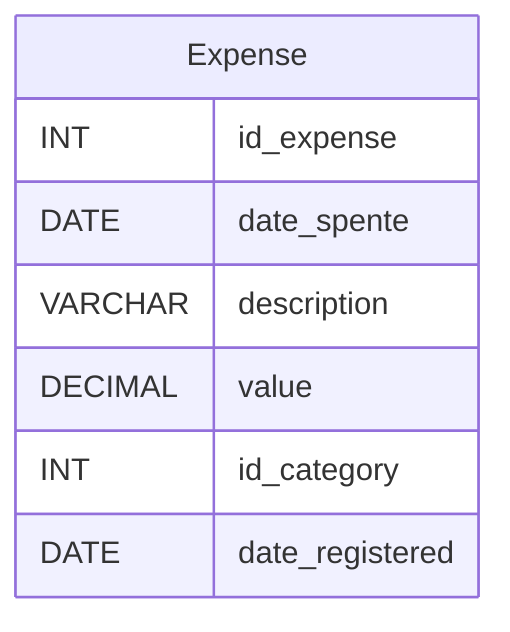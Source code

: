 erDiagram
     Expense {
        INT id_expense
        DATE date_spente
        VARCHAR description
        DECIMAL value
        INT id_category
        DATE date_registered
    }